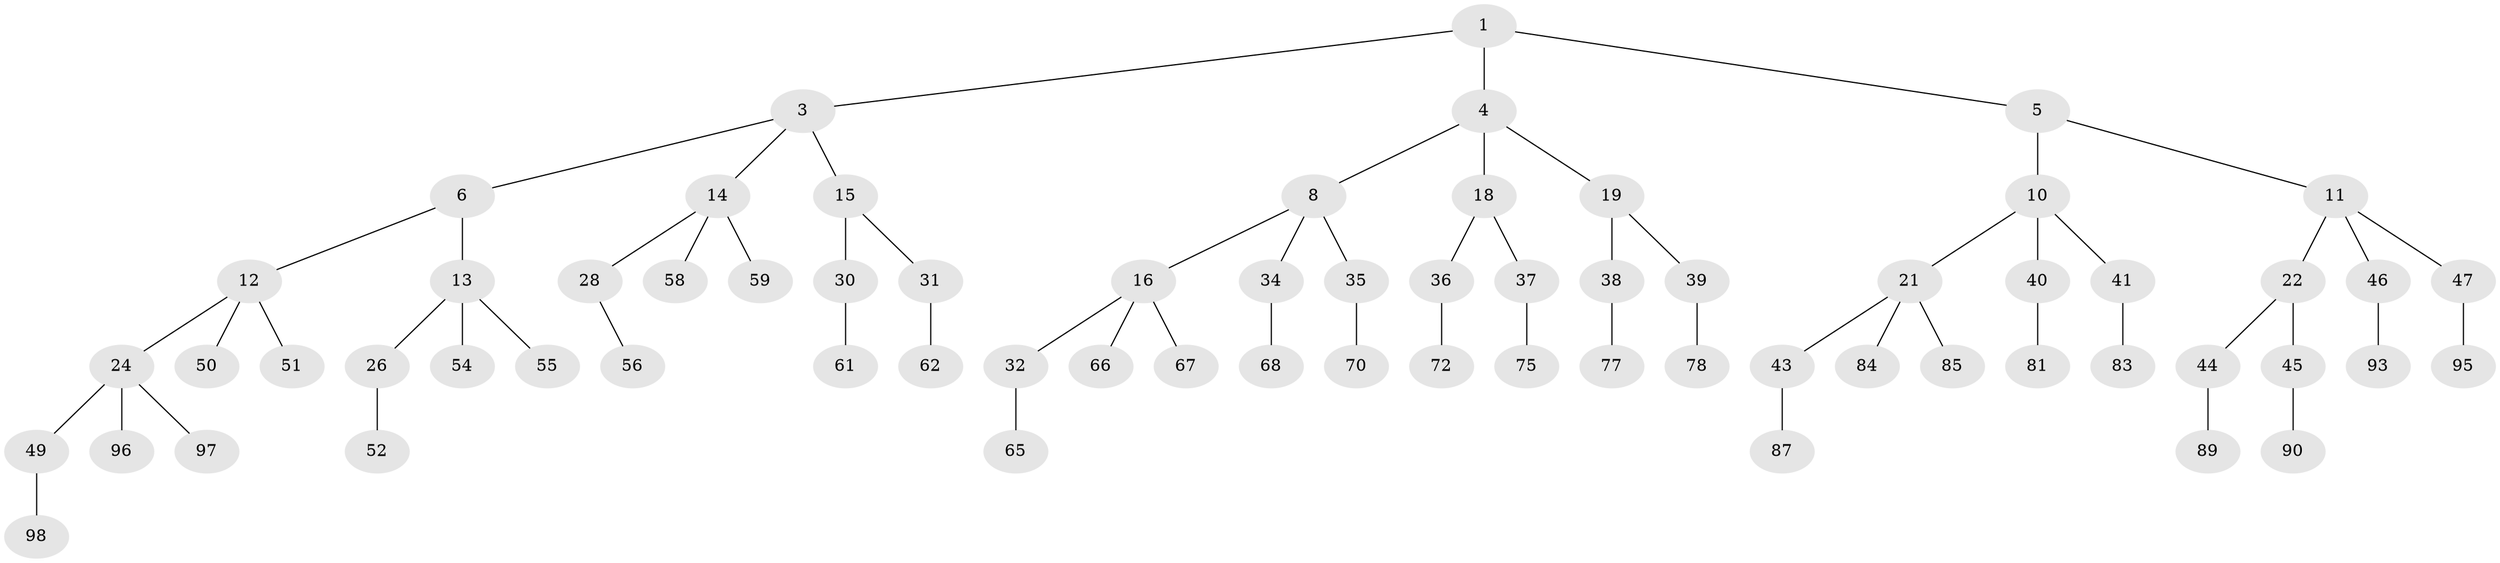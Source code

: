 // original degree distribution, {2: 0.02, 3: 0.48, 1: 0.5}
// Generated by graph-tools (version 1.1) at 2025/38/02/21/25 10:38:56]
// undirected, 68 vertices, 67 edges
graph export_dot {
graph [start="1"]
  node [color=gray90,style=filled];
  1 [super="+2"];
  3 [latent=1,super="+7"];
  4 [latent=0.5,super="+9"];
  5 [latent=0.5];
  6 [latent=0.5];
  8 [latent=0.333333,super="+17"];
  10 [latent=0.333333,super="+20"];
  11 [latent=0.333333,super="+23"];
  12 [latent=0.333333,super="+25"];
  13 [latent=0.333333,super="+27"];
  14 [latent=0.333333,super="+29"];
  15 [latent=0.333333];
  16 [latent=0.25,super="+33"];
  18 [latent=0.25];
  19 [latent=0.25];
  21 [latent=0.25,super="+42"];
  22 [latent=0.25];
  24 [latent=0.25,super="+48"];
  26 [latent=0.25,super="+53"];
  28 [latent=0.25,super="+57"];
  30 [latent=0.25,super="+60"];
  31 [latent=0.25,super="+63"];
  32 [latent=0.2,super="+64"];
  34 [latent=0.2,super="+69"];
  35 [latent=0.2,super="+71"];
  36 [latent=0.2,super="+73"];
  37 [latent=0.2,super="+74"];
  38 [latent=0.2,super="+76"];
  39 [latent=0.2,super="+79"];
  40 [latent=0.2,super="+80"];
  41 [latent=0.2,super="+82"];
  43 [latent=0.2,super="+86"];
  44 [latent=0.2,super="+88"];
  45 [latent=0.2,super="+91"];
  46 [latent=0.2,super="+92"];
  47 [latent=0.2,super="+94"];
  49 [latent=0.2,super="+99"];
  50 [latent=0.2,super="+100"];
  51 [latent=0.2];
  52 [latent=0.2];
  54 [latent=0.2];
  55 [latent=0.2];
  56 [latent=0.2];
  58 [latent=0.2];
  59 [latent=0.2];
  61 [latent=0.2];
  62 [latent=0.2];
  65 [latent=0.166667];
  66 [latent=0.166667];
  67 [latent=0.166667];
  68 [latent=0.166667];
  70 [latent=0.166667];
  72 [latent=0.166667];
  75 [latent=0.166667];
  77 [latent=0.166667];
  78 [latent=0.166667];
  81 [latent=0.166667];
  83 [latent=0.166667];
  84 [latent=0.166667];
  85 [latent=0.166667];
  87 [latent=0.166667];
  89 [latent=0.166667];
  90 [latent=0.166667];
  93 [latent=0.166667];
  95 [latent=0.166667];
  96 [latent=0.166667];
  97 [latent=0.166667];
  98 [latent=0.166667];
  1 -- 3;
  1 -- 4;
  1 -- 5;
  3 -- 6;
  3 -- 14;
  3 -- 15;
  4 -- 8;
  4 -- 18;
  4 -- 19;
  5 -- 10;
  5 -- 11;
  6 -- 12;
  6 -- 13;
  8 -- 16;
  8 -- 34;
  8 -- 35;
  10 -- 21;
  10 -- 40;
  10 -- 41;
  11 -- 22;
  11 -- 46;
  11 -- 47;
  12 -- 24;
  12 -- 50;
  12 -- 51;
  13 -- 26;
  13 -- 54;
  13 -- 55;
  14 -- 28;
  14 -- 58;
  14 -- 59;
  15 -- 30;
  15 -- 31;
  16 -- 32;
  16 -- 66;
  16 -- 67;
  18 -- 36;
  18 -- 37;
  19 -- 38;
  19 -- 39;
  21 -- 43;
  21 -- 85;
  21 -- 84;
  22 -- 44;
  22 -- 45;
  24 -- 49;
  24 -- 97;
  24 -- 96;
  26 -- 52;
  28 -- 56;
  30 -- 61;
  31 -- 62;
  32 -- 65;
  34 -- 68;
  35 -- 70;
  36 -- 72;
  37 -- 75;
  38 -- 77;
  39 -- 78;
  40 -- 81;
  41 -- 83;
  43 -- 87;
  44 -- 89;
  45 -- 90;
  46 -- 93;
  47 -- 95;
  49 -- 98;
}
